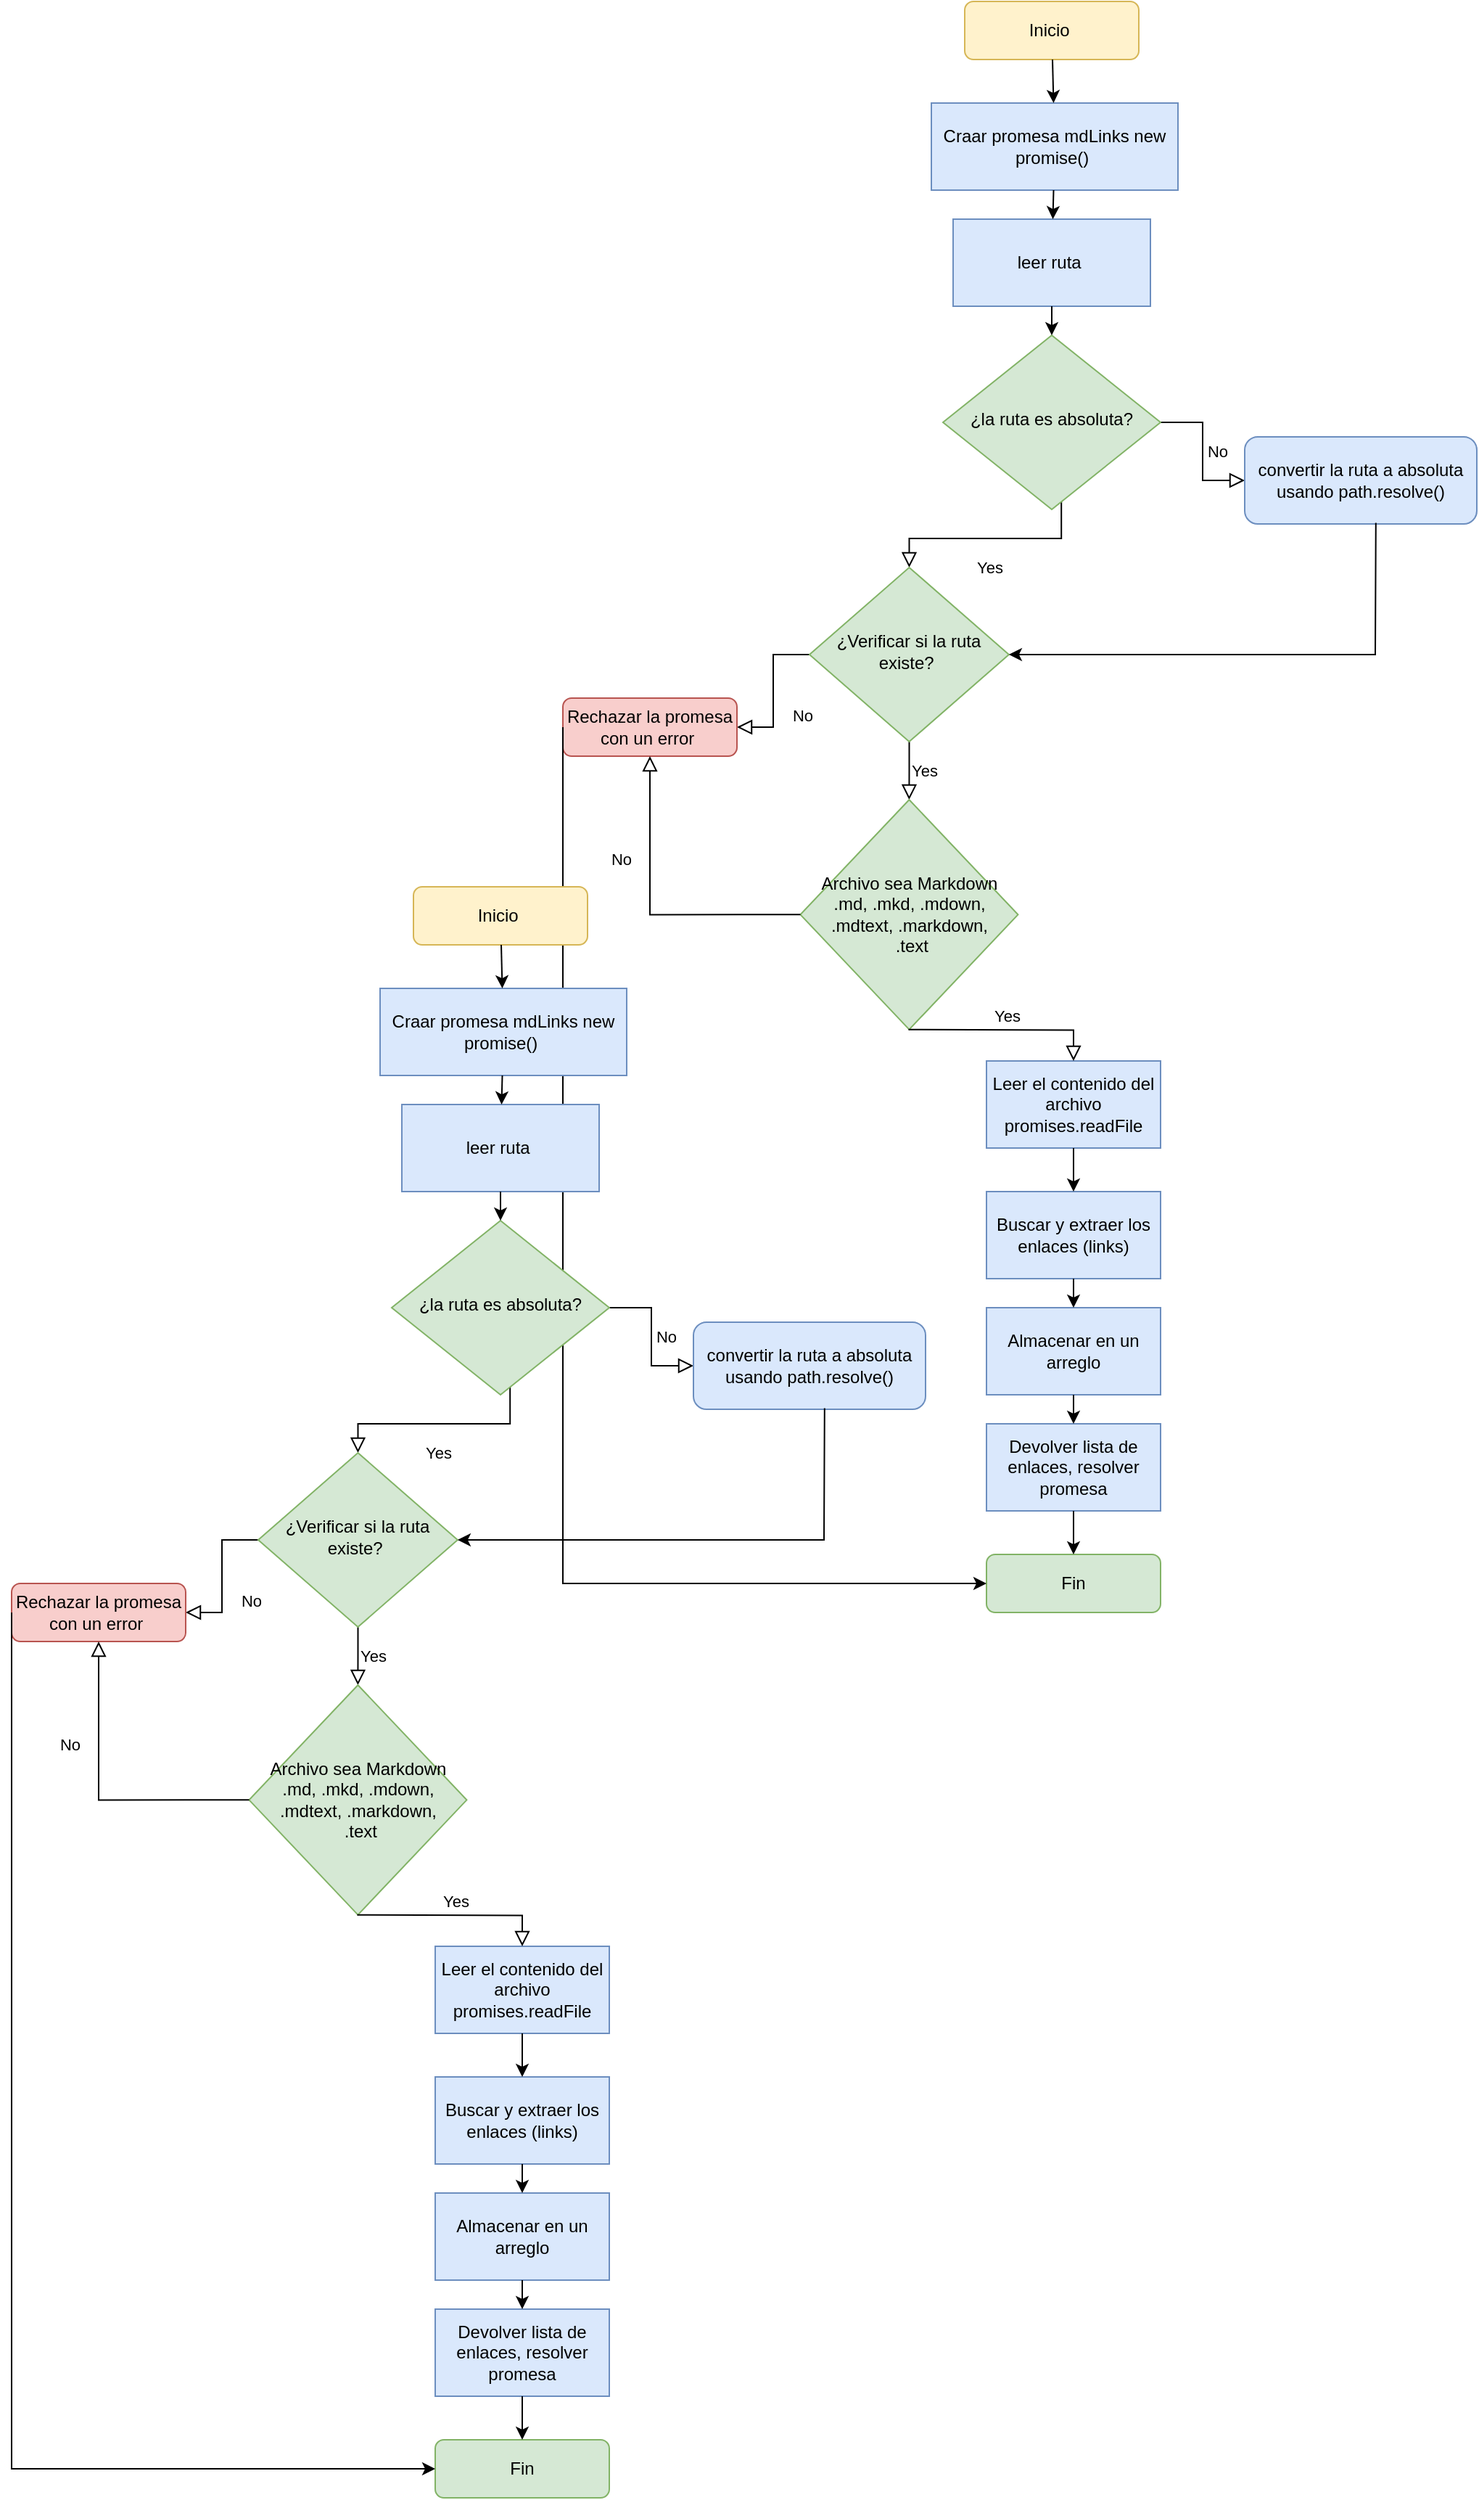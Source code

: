 <mxfile version="22.0.8" type="github" pages="2">
  <diagram id="C5RBs43oDa-KdzZeNtuy" name="Page-1">
    <mxGraphModel dx="1050" dy="522" grid="1" gridSize="10" guides="1" tooltips="1" connect="1" arrows="1" fold="1" page="1" pageScale="1" pageWidth="827" pageHeight="1169" math="0" shadow="0">
      <root>
        <mxCell id="WIyWlLk6GJQsqaUBKTNV-0" />
        <mxCell id="WIyWlLk6GJQsqaUBKTNV-1" parent="WIyWlLk6GJQsqaUBKTNV-0" />
        <mxCell id="fqkFeeitlllLQoId4A7O-0" value="Inicio&amp;nbsp;" style="rounded=1;whiteSpace=wrap;html=1;fontSize=12;glass=0;strokeWidth=1;shadow=0;fillColor=#fff2cc;strokeColor=#d6b656;" parent="WIyWlLk6GJQsqaUBKTNV-1" vertex="1">
          <mxGeometry x="697" y="100" width="120" height="40" as="geometry" />
        </mxCell>
        <mxCell id="fqkFeeitlllLQoId4A7O-1" value="Yes" style="rounded=0;html=1;jettySize=auto;orthogonalLoop=1;fontSize=11;endArrow=block;endFill=0;endSize=8;strokeWidth=1;shadow=0;labelBackgroundColor=none;edgeStyle=orthogonalEdgeStyle;exitX=0.544;exitY=0.943;exitDx=0;exitDy=0;exitPerimeter=0;" parent="WIyWlLk6GJQsqaUBKTNV-1" source="fqkFeeitlllLQoId4A7O-3" target="fqkFeeitlllLQoId4A7O-7" edge="1">
          <mxGeometry y="20" relative="1" as="geometry">
            <mxPoint as="offset" />
            <mxPoint x="772" y="490" as="sourcePoint" />
          </mxGeometry>
        </mxCell>
        <mxCell id="fqkFeeitlllLQoId4A7O-2" value="No" style="edgeStyle=orthogonalEdgeStyle;rounded=0;html=1;jettySize=auto;orthogonalLoop=1;fontSize=11;endArrow=block;endFill=0;endSize=8;strokeWidth=1;shadow=0;labelBackgroundColor=none;" parent="WIyWlLk6GJQsqaUBKTNV-1" source="fqkFeeitlllLQoId4A7O-3" target="fqkFeeitlllLQoId4A7O-4" edge="1">
          <mxGeometry y="10" relative="1" as="geometry">
            <mxPoint as="offset" />
          </mxGeometry>
        </mxCell>
        <mxCell id="fqkFeeitlllLQoId4A7O-3" value="¿la ruta es absoluta?" style="rhombus;whiteSpace=wrap;html=1;shadow=0;fontFamily=Helvetica;fontSize=12;align=center;strokeWidth=1;spacing=6;spacingTop=-4;fillColor=#d5e8d4;strokeColor=#82b366;" parent="WIyWlLk6GJQsqaUBKTNV-1" vertex="1">
          <mxGeometry x="682" y="330" width="150" height="120" as="geometry" />
        </mxCell>
        <mxCell id="fqkFeeitlllLQoId4A7O-4" value="convertir la ruta a absoluta usando path.resolve()" style="rounded=1;whiteSpace=wrap;html=1;fontSize=12;glass=0;strokeWidth=1;shadow=0;fillColor=#dae8fc;strokeColor=#6c8ebf;" parent="WIyWlLk6GJQsqaUBKTNV-1" vertex="1">
          <mxGeometry x="890" y="400" width="160" height="60" as="geometry" />
        </mxCell>
        <mxCell id="fqkFeeitlllLQoId4A7O-5" value="No" style="rounded=0;html=1;jettySize=auto;orthogonalLoop=1;fontSize=11;endArrow=block;endFill=0;endSize=8;strokeWidth=1;shadow=0;labelBackgroundColor=none;edgeStyle=orthogonalEdgeStyle;" parent="WIyWlLk6GJQsqaUBKTNV-1" source="fqkFeeitlllLQoId4A7O-7" target="fqkFeeitlllLQoId4A7O-8" edge="1">
          <mxGeometry x="0.333" y="20" relative="1" as="geometry">
            <mxPoint as="offset" />
          </mxGeometry>
        </mxCell>
        <mxCell id="fqkFeeitlllLQoId4A7O-6" value="Yes" style="edgeStyle=orthogonalEdgeStyle;rounded=0;html=1;jettySize=auto;orthogonalLoop=1;fontSize=11;endArrow=block;endFill=0;endSize=8;strokeWidth=1;shadow=0;labelBackgroundColor=none;" parent="WIyWlLk6GJQsqaUBKTNV-1" source="fqkFeeitlllLQoId4A7O-7" target="fqkFeeitlllLQoId4A7O-14" edge="1">
          <mxGeometry y="10" relative="1" as="geometry">
            <mxPoint as="offset" />
            <mxPoint x="658.72" y="655" as="targetPoint" />
          </mxGeometry>
        </mxCell>
        <mxCell id="fqkFeeitlllLQoId4A7O-7" value="¿Verificar si la ruta existe?&amp;nbsp;" style="rhombus;whiteSpace=wrap;html=1;shadow=0;fontFamily=Helvetica;fontSize=12;align=center;strokeWidth=1;spacing=6;spacingTop=-4;fillColor=#d5e8d4;strokeColor=#82b366;" parent="WIyWlLk6GJQsqaUBKTNV-1" vertex="1">
          <mxGeometry x="590" y="490" width="137.45" height="120" as="geometry" />
        </mxCell>
        <mxCell id="fqkFeeitlllLQoId4A7O-8" value="Rechazar la promesa con un error&amp;nbsp;" style="rounded=1;whiteSpace=wrap;html=1;fontSize=12;glass=0;strokeWidth=1;shadow=0;fillColor=#f8cecc;strokeColor=#b85450;" parent="WIyWlLk6GJQsqaUBKTNV-1" vertex="1">
          <mxGeometry x="420" y="580" width="120" height="40" as="geometry" />
        </mxCell>
        <mxCell id="fqkFeeitlllLQoId4A7O-9" value="leer ruta&amp;nbsp;" style="rounded=0;whiteSpace=wrap;html=1;fillColor=#dae8fc;strokeColor=#6c8ebf;" parent="WIyWlLk6GJQsqaUBKTNV-1" vertex="1">
          <mxGeometry x="689" y="250" width="136" height="60" as="geometry" />
        </mxCell>
        <mxCell id="fqkFeeitlllLQoId4A7O-10" value="Craar promesa mdLinks new promise()&amp;nbsp;" style="rounded=0;whiteSpace=wrap;html=1;fillColor=#dae8fc;strokeColor=#6c8ebf;" parent="WIyWlLk6GJQsqaUBKTNV-1" vertex="1">
          <mxGeometry x="674" y="170" width="170" height="60" as="geometry" />
        </mxCell>
        <mxCell id="fqkFeeitlllLQoId4A7O-11" value="" style="endArrow=classic;html=1;rounded=0;" parent="WIyWlLk6GJQsqaUBKTNV-1" source="fqkFeeitlllLQoId4A7O-0" target="fqkFeeitlllLQoId4A7O-10" edge="1">
          <mxGeometry width="50" height="50" relative="1" as="geometry">
            <mxPoint x="760" y="180" as="sourcePoint" />
            <mxPoint x="810" y="130" as="targetPoint" />
          </mxGeometry>
        </mxCell>
        <mxCell id="fqkFeeitlllLQoId4A7O-12" value="" style="endArrow=classic;html=1;rounded=0;" parent="WIyWlLk6GJQsqaUBKTNV-1" source="fqkFeeitlllLQoId4A7O-10" target="fqkFeeitlllLQoId4A7O-9" edge="1">
          <mxGeometry width="50" height="50" relative="1" as="geometry">
            <mxPoint x="770" y="270" as="sourcePoint" />
            <mxPoint x="820" y="220" as="targetPoint" />
          </mxGeometry>
        </mxCell>
        <mxCell id="fqkFeeitlllLQoId4A7O-13" value="" style="endArrow=classic;html=1;rounded=0;" parent="WIyWlLk6GJQsqaUBKTNV-1" source="fqkFeeitlllLQoId4A7O-9" target="fqkFeeitlllLQoId4A7O-3" edge="1">
          <mxGeometry width="50" height="50" relative="1" as="geometry">
            <mxPoint x="770" y="470" as="sourcePoint" />
            <mxPoint x="820" y="420" as="targetPoint" />
          </mxGeometry>
        </mxCell>
        <mxCell id="fqkFeeitlllLQoId4A7O-14" value="Archivo sea Markdown .md, .mkd, .mdown, .mdtext, .markdown,&lt;br&gt;&amp;nbsp;.text" style="rhombus;whiteSpace=wrap;html=1;fillColor=#d5e8d4;strokeColor=#82b366;" parent="WIyWlLk6GJQsqaUBKTNV-1" vertex="1">
          <mxGeometry x="583.72" y="650" width="150" height="158.33" as="geometry" />
        </mxCell>
        <mxCell id="fqkFeeitlllLQoId4A7O-15" value="No" style="rounded=0;html=1;jettySize=auto;orthogonalLoop=1;fontSize=11;endArrow=block;endFill=0;endSize=8;strokeWidth=1;shadow=0;labelBackgroundColor=none;edgeStyle=orthogonalEdgeStyle;exitX=0;exitY=0.5;exitDx=0;exitDy=0;entryX=0.5;entryY=1;entryDx=0;entryDy=0;" parent="WIyWlLk6GJQsqaUBKTNV-1" source="fqkFeeitlllLQoId4A7O-14" target="fqkFeeitlllLQoId4A7O-8" edge="1">
          <mxGeometry x="0.333" y="20" relative="1" as="geometry">
            <mxPoint as="offset" />
            <mxPoint x="580" y="730" as="sourcePoint" />
            <mxPoint x="550" y="800" as="targetPoint" />
          </mxGeometry>
        </mxCell>
        <mxCell id="fqkFeeitlllLQoId4A7O-16" value="Leer el contenido del archivo promises.readFile" style="rounded=0;whiteSpace=wrap;html=1;fillColor=#dae8fc;strokeColor=#6c8ebf;" parent="WIyWlLk6GJQsqaUBKTNV-1" vertex="1">
          <mxGeometry x="712" y="830" width="120" height="60" as="geometry" />
        </mxCell>
        <mxCell id="fqkFeeitlllLQoId4A7O-17" value="Yes" style="edgeStyle=orthogonalEdgeStyle;rounded=0;html=1;jettySize=auto;orthogonalLoop=1;fontSize=11;endArrow=block;endFill=0;endSize=8;strokeWidth=1;shadow=0;labelBackgroundColor=none;entryX=0.5;entryY=0;entryDx=0;entryDy=0;" parent="WIyWlLk6GJQsqaUBKTNV-1" target="fqkFeeitlllLQoId4A7O-16" edge="1">
          <mxGeometry y="10" relative="1" as="geometry">
            <mxPoint as="offset" />
            <mxPoint x="658.22" y="808.33" as="sourcePoint" />
            <mxPoint x="658.22" y="848.33" as="targetPoint" />
          </mxGeometry>
        </mxCell>
        <mxCell id="fqkFeeitlllLQoId4A7O-18" value="Buscar y extraer los enlaces (links)" style="rounded=0;whiteSpace=wrap;html=1;fillColor=#dae8fc;strokeColor=#6c8ebf;" parent="WIyWlLk6GJQsqaUBKTNV-1" vertex="1">
          <mxGeometry x="712" y="920" width="120" height="60" as="geometry" />
        </mxCell>
        <mxCell id="fqkFeeitlllLQoId4A7O-19" value="Almacenar en un arreglo" style="rounded=0;whiteSpace=wrap;html=1;fillColor=#dae8fc;strokeColor=#6c8ebf;" parent="WIyWlLk6GJQsqaUBKTNV-1" vertex="1">
          <mxGeometry x="712" y="1000" width="120" height="60" as="geometry" />
        </mxCell>
        <mxCell id="fqkFeeitlllLQoId4A7O-20" value="Devolver lista de enlaces, resolver promesa" style="rounded=0;whiteSpace=wrap;html=1;fillColor=#dae8fc;strokeColor=#6c8ebf;" parent="WIyWlLk6GJQsqaUBKTNV-1" vertex="1">
          <mxGeometry x="712" y="1080" width="120" height="60" as="geometry" />
        </mxCell>
        <mxCell id="fqkFeeitlllLQoId4A7O-21" value="Fin" style="rounded=1;whiteSpace=wrap;html=1;fontSize=12;glass=0;strokeWidth=1;shadow=0;fillColor=#d5e8d4;strokeColor=#82b366;" parent="WIyWlLk6GJQsqaUBKTNV-1" vertex="1">
          <mxGeometry x="712" y="1170" width="120" height="40" as="geometry" />
        </mxCell>
        <mxCell id="fqkFeeitlllLQoId4A7O-22" value="" style="endArrow=classic;html=1;rounded=0;" parent="WIyWlLk6GJQsqaUBKTNV-1" source="fqkFeeitlllLQoId4A7O-16" target="fqkFeeitlllLQoId4A7O-18" edge="1">
          <mxGeometry width="50" height="50" relative="1" as="geometry">
            <mxPoint x="620" y="870" as="sourcePoint" />
            <mxPoint x="670" y="820" as="targetPoint" />
          </mxGeometry>
        </mxCell>
        <mxCell id="fqkFeeitlllLQoId4A7O-23" value="" style="endArrow=classic;html=1;rounded=0;exitX=0.5;exitY=1;exitDx=0;exitDy=0;" parent="WIyWlLk6GJQsqaUBKTNV-1" source="fqkFeeitlllLQoId4A7O-18" target="fqkFeeitlllLQoId4A7O-19" edge="1">
          <mxGeometry width="50" height="50" relative="1" as="geometry">
            <mxPoint x="620" y="1070" as="sourcePoint" />
            <mxPoint x="670" y="1020" as="targetPoint" />
          </mxGeometry>
        </mxCell>
        <mxCell id="fqkFeeitlllLQoId4A7O-24" value="" style="endArrow=classic;html=1;rounded=0;" parent="WIyWlLk6GJQsqaUBKTNV-1" source="fqkFeeitlllLQoId4A7O-19" target="fqkFeeitlllLQoId4A7O-20" edge="1">
          <mxGeometry width="50" height="50" relative="1" as="geometry">
            <mxPoint x="620" y="1070" as="sourcePoint" />
            <mxPoint x="670" y="1020" as="targetPoint" />
          </mxGeometry>
        </mxCell>
        <mxCell id="fqkFeeitlllLQoId4A7O-25" value="" style="endArrow=classic;html=1;rounded=0;" parent="WIyWlLk6GJQsqaUBKTNV-1" source="fqkFeeitlllLQoId4A7O-20" target="fqkFeeitlllLQoId4A7O-21" edge="1">
          <mxGeometry width="50" height="50" relative="1" as="geometry">
            <mxPoint x="620" y="1270" as="sourcePoint" />
            <mxPoint x="670" y="1220" as="targetPoint" />
          </mxGeometry>
        </mxCell>
        <mxCell id="fqkFeeitlllLQoId4A7O-26" value="" style="endArrow=classic;html=1;rounded=0;exitX=0.565;exitY=0.987;exitDx=0;exitDy=0;exitPerimeter=0;" parent="WIyWlLk6GJQsqaUBKTNV-1" source="fqkFeeitlllLQoId4A7O-4" target="fqkFeeitlllLQoId4A7O-7" edge="1">
          <mxGeometry width="50" height="50" relative="1" as="geometry">
            <mxPoint x="970" y="490" as="sourcePoint" />
            <mxPoint x="670" y="520" as="targetPoint" />
            <Array as="points">
              <mxPoint x="980" y="550" />
            </Array>
          </mxGeometry>
        </mxCell>
        <mxCell id="fqkFeeitlllLQoId4A7O-27" value="" style="endArrow=classic;html=1;rounded=0;entryX=0;entryY=0.5;entryDx=0;entryDy=0;exitX=0;exitY=0.5;exitDx=0;exitDy=0;" parent="WIyWlLk6GJQsqaUBKTNV-1" source="fqkFeeitlllLQoId4A7O-8" target="fqkFeeitlllLQoId4A7O-21" edge="1">
          <mxGeometry width="50" height="50" relative="1" as="geometry">
            <mxPoint x="620" y="870" as="sourcePoint" />
            <mxPoint x="670" y="820" as="targetPoint" />
            <Array as="points">
              <mxPoint x="420" y="950" />
              <mxPoint x="420" y="1190" />
            </Array>
          </mxGeometry>
        </mxCell>
        <mxCell id="fqkFeeitlllLQoId4A7O-28" value="Inicio&amp;nbsp;" style="rounded=1;whiteSpace=wrap;html=1;fontSize=12;glass=0;strokeWidth=1;shadow=0;fillColor=#fff2cc;strokeColor=#d6b656;" parent="WIyWlLk6GJQsqaUBKTNV-1" vertex="1">
          <mxGeometry x="317" y="710" width="120" height="40" as="geometry" />
        </mxCell>
        <mxCell id="fqkFeeitlllLQoId4A7O-29" value="Yes" style="rounded=0;html=1;jettySize=auto;orthogonalLoop=1;fontSize=11;endArrow=block;endFill=0;endSize=8;strokeWidth=1;shadow=0;labelBackgroundColor=none;edgeStyle=orthogonalEdgeStyle;exitX=0.544;exitY=0.943;exitDx=0;exitDy=0;exitPerimeter=0;" parent="WIyWlLk6GJQsqaUBKTNV-1" source="fqkFeeitlllLQoId4A7O-31" target="fqkFeeitlllLQoId4A7O-35" edge="1">
          <mxGeometry y="20" relative="1" as="geometry">
            <mxPoint as="offset" />
            <mxPoint x="392" y="1100" as="sourcePoint" />
          </mxGeometry>
        </mxCell>
        <mxCell id="fqkFeeitlllLQoId4A7O-30" value="No" style="edgeStyle=orthogonalEdgeStyle;rounded=0;html=1;jettySize=auto;orthogonalLoop=1;fontSize=11;endArrow=block;endFill=0;endSize=8;strokeWidth=1;shadow=0;labelBackgroundColor=none;" parent="WIyWlLk6GJQsqaUBKTNV-1" source="fqkFeeitlllLQoId4A7O-31" target="fqkFeeitlllLQoId4A7O-32" edge="1">
          <mxGeometry y="10" relative="1" as="geometry">
            <mxPoint as="offset" />
          </mxGeometry>
        </mxCell>
        <mxCell id="fqkFeeitlllLQoId4A7O-31" value="¿la ruta es absoluta?" style="rhombus;whiteSpace=wrap;html=1;shadow=0;fontFamily=Helvetica;fontSize=12;align=center;strokeWidth=1;spacing=6;spacingTop=-4;fillColor=#d5e8d4;strokeColor=#82b366;" parent="WIyWlLk6GJQsqaUBKTNV-1" vertex="1">
          <mxGeometry x="302" y="940" width="150" height="120" as="geometry" />
        </mxCell>
        <mxCell id="fqkFeeitlllLQoId4A7O-32" value="convertir la ruta a absoluta usando path.resolve()" style="rounded=1;whiteSpace=wrap;html=1;fontSize=12;glass=0;strokeWidth=1;shadow=0;fillColor=#dae8fc;strokeColor=#6c8ebf;" parent="WIyWlLk6GJQsqaUBKTNV-1" vertex="1">
          <mxGeometry x="510" y="1010" width="160" height="60" as="geometry" />
        </mxCell>
        <mxCell id="fqkFeeitlllLQoId4A7O-33" value="No" style="rounded=0;html=1;jettySize=auto;orthogonalLoop=1;fontSize=11;endArrow=block;endFill=0;endSize=8;strokeWidth=1;shadow=0;labelBackgroundColor=none;edgeStyle=orthogonalEdgeStyle;" parent="WIyWlLk6GJQsqaUBKTNV-1" source="fqkFeeitlllLQoId4A7O-35" target="fqkFeeitlllLQoId4A7O-36" edge="1">
          <mxGeometry x="0.333" y="20" relative="1" as="geometry">
            <mxPoint as="offset" />
          </mxGeometry>
        </mxCell>
        <mxCell id="fqkFeeitlllLQoId4A7O-34" value="Yes" style="edgeStyle=orthogonalEdgeStyle;rounded=0;html=1;jettySize=auto;orthogonalLoop=1;fontSize=11;endArrow=block;endFill=0;endSize=8;strokeWidth=1;shadow=0;labelBackgroundColor=none;" parent="WIyWlLk6GJQsqaUBKTNV-1" source="fqkFeeitlllLQoId4A7O-35" target="fqkFeeitlllLQoId4A7O-42" edge="1">
          <mxGeometry y="10" relative="1" as="geometry">
            <mxPoint as="offset" />
            <mxPoint x="278.72" y="1265" as="targetPoint" />
          </mxGeometry>
        </mxCell>
        <mxCell id="fqkFeeitlllLQoId4A7O-35" value="¿Verificar si la ruta existe?&amp;nbsp;" style="rhombus;whiteSpace=wrap;html=1;shadow=0;fontFamily=Helvetica;fontSize=12;align=center;strokeWidth=1;spacing=6;spacingTop=-4;fillColor=#d5e8d4;strokeColor=#82b366;" parent="WIyWlLk6GJQsqaUBKTNV-1" vertex="1">
          <mxGeometry x="210" y="1100" width="137.45" height="120" as="geometry" />
        </mxCell>
        <mxCell id="fqkFeeitlllLQoId4A7O-36" value="Rechazar la promesa con un error&amp;nbsp;" style="rounded=1;whiteSpace=wrap;html=1;fontSize=12;glass=0;strokeWidth=1;shadow=0;fillColor=#f8cecc;strokeColor=#b85450;" parent="WIyWlLk6GJQsqaUBKTNV-1" vertex="1">
          <mxGeometry x="40" y="1190" width="120" height="40" as="geometry" />
        </mxCell>
        <mxCell id="fqkFeeitlllLQoId4A7O-37" value="leer ruta&amp;nbsp;" style="rounded=0;whiteSpace=wrap;html=1;fillColor=#dae8fc;strokeColor=#6c8ebf;" parent="WIyWlLk6GJQsqaUBKTNV-1" vertex="1">
          <mxGeometry x="309" y="860" width="136" height="60" as="geometry" />
        </mxCell>
        <mxCell id="fqkFeeitlllLQoId4A7O-38" value="Craar promesa mdLinks new promise()&amp;nbsp;" style="rounded=0;whiteSpace=wrap;html=1;fillColor=#dae8fc;strokeColor=#6c8ebf;" parent="WIyWlLk6GJQsqaUBKTNV-1" vertex="1">
          <mxGeometry x="294" y="780" width="170" height="60" as="geometry" />
        </mxCell>
        <mxCell id="fqkFeeitlllLQoId4A7O-39" value="" style="endArrow=classic;html=1;rounded=0;" parent="WIyWlLk6GJQsqaUBKTNV-1" source="fqkFeeitlllLQoId4A7O-28" target="fqkFeeitlllLQoId4A7O-38" edge="1">
          <mxGeometry width="50" height="50" relative="1" as="geometry">
            <mxPoint x="380" y="790" as="sourcePoint" />
            <mxPoint x="430" y="740" as="targetPoint" />
          </mxGeometry>
        </mxCell>
        <mxCell id="fqkFeeitlllLQoId4A7O-40" value="" style="endArrow=classic;html=1;rounded=0;" parent="WIyWlLk6GJQsqaUBKTNV-1" source="fqkFeeitlllLQoId4A7O-38" target="fqkFeeitlllLQoId4A7O-37" edge="1">
          <mxGeometry width="50" height="50" relative="1" as="geometry">
            <mxPoint x="390" y="880" as="sourcePoint" />
            <mxPoint x="440" y="830" as="targetPoint" />
          </mxGeometry>
        </mxCell>
        <mxCell id="fqkFeeitlllLQoId4A7O-41" value="" style="endArrow=classic;html=1;rounded=0;" parent="WIyWlLk6GJQsqaUBKTNV-1" source="fqkFeeitlllLQoId4A7O-37" target="fqkFeeitlllLQoId4A7O-31" edge="1">
          <mxGeometry width="50" height="50" relative="1" as="geometry">
            <mxPoint x="390" y="1080" as="sourcePoint" />
            <mxPoint x="440" y="1030" as="targetPoint" />
          </mxGeometry>
        </mxCell>
        <mxCell id="fqkFeeitlllLQoId4A7O-42" value="Archivo sea Markdown .md, .mkd, .mdown, .mdtext, .markdown,&lt;br&gt;&amp;nbsp;.text" style="rhombus;whiteSpace=wrap;html=1;fillColor=#d5e8d4;strokeColor=#82b366;" parent="WIyWlLk6GJQsqaUBKTNV-1" vertex="1">
          <mxGeometry x="203.72" y="1260" width="150" height="158.33" as="geometry" />
        </mxCell>
        <mxCell id="fqkFeeitlllLQoId4A7O-43" value="No" style="rounded=0;html=1;jettySize=auto;orthogonalLoop=1;fontSize=11;endArrow=block;endFill=0;endSize=8;strokeWidth=1;shadow=0;labelBackgroundColor=none;edgeStyle=orthogonalEdgeStyle;exitX=0;exitY=0.5;exitDx=0;exitDy=0;entryX=0.5;entryY=1;entryDx=0;entryDy=0;" parent="WIyWlLk6GJQsqaUBKTNV-1" source="fqkFeeitlllLQoId4A7O-42" target="fqkFeeitlllLQoId4A7O-36" edge="1">
          <mxGeometry x="0.333" y="20" relative="1" as="geometry">
            <mxPoint as="offset" />
            <mxPoint x="200" y="1340" as="sourcePoint" />
            <mxPoint x="170" y="1410" as="targetPoint" />
          </mxGeometry>
        </mxCell>
        <mxCell id="fqkFeeitlllLQoId4A7O-44" value="Leer el contenido del archivo promises.readFile" style="rounded=0;whiteSpace=wrap;html=1;fillColor=#dae8fc;strokeColor=#6c8ebf;" parent="WIyWlLk6GJQsqaUBKTNV-1" vertex="1">
          <mxGeometry x="332" y="1440" width="120" height="60" as="geometry" />
        </mxCell>
        <mxCell id="fqkFeeitlllLQoId4A7O-45" value="Yes" style="edgeStyle=orthogonalEdgeStyle;rounded=0;html=1;jettySize=auto;orthogonalLoop=1;fontSize=11;endArrow=block;endFill=0;endSize=8;strokeWidth=1;shadow=0;labelBackgroundColor=none;entryX=0.5;entryY=0;entryDx=0;entryDy=0;" parent="WIyWlLk6GJQsqaUBKTNV-1" target="fqkFeeitlllLQoId4A7O-44" edge="1">
          <mxGeometry y="10" relative="1" as="geometry">
            <mxPoint as="offset" />
            <mxPoint x="278.22" y="1418.33" as="sourcePoint" />
            <mxPoint x="278.22" y="1458.33" as="targetPoint" />
          </mxGeometry>
        </mxCell>
        <mxCell id="fqkFeeitlllLQoId4A7O-46" value="Buscar y extraer los enlaces (links)" style="rounded=0;whiteSpace=wrap;html=1;fillColor=#dae8fc;strokeColor=#6c8ebf;" parent="WIyWlLk6GJQsqaUBKTNV-1" vertex="1">
          <mxGeometry x="332" y="1530" width="120" height="60" as="geometry" />
        </mxCell>
        <mxCell id="fqkFeeitlllLQoId4A7O-47" value="Almacenar en un arreglo" style="rounded=0;whiteSpace=wrap;html=1;fillColor=#dae8fc;strokeColor=#6c8ebf;" parent="WIyWlLk6GJQsqaUBKTNV-1" vertex="1">
          <mxGeometry x="332" y="1610" width="120" height="60" as="geometry" />
        </mxCell>
        <mxCell id="fqkFeeitlllLQoId4A7O-48" value="Devolver lista de enlaces, resolver promesa" style="rounded=0;whiteSpace=wrap;html=1;fillColor=#dae8fc;strokeColor=#6c8ebf;" parent="WIyWlLk6GJQsqaUBKTNV-1" vertex="1">
          <mxGeometry x="332" y="1690" width="120" height="60" as="geometry" />
        </mxCell>
        <mxCell id="fqkFeeitlllLQoId4A7O-49" value="Fin" style="rounded=1;whiteSpace=wrap;html=1;fontSize=12;glass=0;strokeWidth=1;shadow=0;fillColor=#d5e8d4;strokeColor=#82b366;" parent="WIyWlLk6GJQsqaUBKTNV-1" vertex="1">
          <mxGeometry x="332" y="1780" width="120" height="40" as="geometry" />
        </mxCell>
        <mxCell id="fqkFeeitlllLQoId4A7O-50" value="" style="endArrow=classic;html=1;rounded=0;" parent="WIyWlLk6GJQsqaUBKTNV-1" source="fqkFeeitlllLQoId4A7O-44" target="fqkFeeitlllLQoId4A7O-46" edge="1">
          <mxGeometry width="50" height="50" relative="1" as="geometry">
            <mxPoint x="240" y="1480" as="sourcePoint" />
            <mxPoint x="290" y="1430" as="targetPoint" />
          </mxGeometry>
        </mxCell>
        <mxCell id="fqkFeeitlllLQoId4A7O-51" value="" style="endArrow=classic;html=1;rounded=0;exitX=0.5;exitY=1;exitDx=0;exitDy=0;" parent="WIyWlLk6GJQsqaUBKTNV-1" source="fqkFeeitlllLQoId4A7O-46" target="fqkFeeitlllLQoId4A7O-47" edge="1">
          <mxGeometry width="50" height="50" relative="1" as="geometry">
            <mxPoint x="240" y="1680" as="sourcePoint" />
            <mxPoint x="290" y="1630" as="targetPoint" />
          </mxGeometry>
        </mxCell>
        <mxCell id="fqkFeeitlllLQoId4A7O-52" value="" style="endArrow=classic;html=1;rounded=0;" parent="WIyWlLk6GJQsqaUBKTNV-1" source="fqkFeeitlllLQoId4A7O-47" target="fqkFeeitlllLQoId4A7O-48" edge="1">
          <mxGeometry width="50" height="50" relative="1" as="geometry">
            <mxPoint x="240" y="1680" as="sourcePoint" />
            <mxPoint x="290" y="1630" as="targetPoint" />
          </mxGeometry>
        </mxCell>
        <mxCell id="fqkFeeitlllLQoId4A7O-53" value="" style="endArrow=classic;html=1;rounded=0;" parent="WIyWlLk6GJQsqaUBKTNV-1" source="fqkFeeitlllLQoId4A7O-48" target="fqkFeeitlllLQoId4A7O-49" edge="1">
          <mxGeometry width="50" height="50" relative="1" as="geometry">
            <mxPoint x="240" y="1880" as="sourcePoint" />
            <mxPoint x="290" y="1830" as="targetPoint" />
          </mxGeometry>
        </mxCell>
        <mxCell id="fqkFeeitlllLQoId4A7O-54" value="" style="endArrow=classic;html=1;rounded=0;exitX=0.565;exitY=0.987;exitDx=0;exitDy=0;exitPerimeter=0;" parent="WIyWlLk6GJQsqaUBKTNV-1" source="fqkFeeitlllLQoId4A7O-32" target="fqkFeeitlllLQoId4A7O-35" edge="1">
          <mxGeometry width="50" height="50" relative="1" as="geometry">
            <mxPoint x="590" y="1100" as="sourcePoint" />
            <mxPoint x="290" y="1130" as="targetPoint" />
            <Array as="points">
              <mxPoint x="600" y="1160" />
            </Array>
          </mxGeometry>
        </mxCell>
        <mxCell id="fqkFeeitlllLQoId4A7O-55" value="" style="endArrow=classic;html=1;rounded=0;entryX=0;entryY=0.5;entryDx=0;entryDy=0;exitX=0;exitY=0.5;exitDx=0;exitDy=0;" parent="WIyWlLk6GJQsqaUBKTNV-1" source="fqkFeeitlllLQoId4A7O-36" target="fqkFeeitlllLQoId4A7O-49" edge="1">
          <mxGeometry width="50" height="50" relative="1" as="geometry">
            <mxPoint x="240" y="1480" as="sourcePoint" />
            <mxPoint x="290" y="1430" as="targetPoint" />
            <Array as="points">
              <mxPoint x="40" y="1560" />
              <mxPoint x="40" y="1800" />
            </Array>
          </mxGeometry>
        </mxCell>
      </root>
    </mxGraphModel>
  </diagram>
  <diagram id="U_4u7HvXvcY7_CRUfgUI" name="Página-2">
    <mxGraphModel dx="1050" dy="522" grid="1" gridSize="10" guides="1" tooltips="1" connect="1" arrows="1" fold="1" page="1" pageScale="1" pageWidth="827" pageHeight="1169" math="0" shadow="0">
      <root>
        <mxCell id="0" />
        <mxCell id="1" parent="0" />
        <mxCell id="z3mKHy5Rq4f2AS9i7gyL-1" value="&lt;font style=&quot;font-size: 14px;&quot; face=&quot;Comic Sans MS&quot;&gt;Inicio&amp;nbsp;&lt;/font&gt;" style="rounded=1;whiteSpace=wrap;html=1;fontSize=12;glass=0;strokeWidth=1;shadow=0;fillColor=#fff2cc;strokeColor=#d6b656;" parent="1" vertex="1">
          <mxGeometry x="427" y="250" width="120" height="40" as="geometry" />
        </mxCell>
        <mxCell id="z3mKHy5Rq4f2AS9i7gyL-2" value="Yes" style="rounded=0;html=1;jettySize=auto;orthogonalLoop=1;fontSize=11;endArrow=block;endFill=0;endSize=8;strokeWidth=1;shadow=0;labelBackgroundColor=none;edgeStyle=orthogonalEdgeStyle;" parent="1" source="z3mKHy5Rq4f2AS9i7gyL-4" target="z3mKHy5Rq4f2AS9i7gyL-8" edge="1">
          <mxGeometry y="20" relative="1" as="geometry">
            <mxPoint as="offset" />
            <mxPoint x="653.6" y="585.0" as="sourcePoint" />
          </mxGeometry>
        </mxCell>
        <mxCell id="z3mKHy5Rq4f2AS9i7gyL-3" value="No" style="edgeStyle=orthogonalEdgeStyle;rounded=0;html=1;jettySize=auto;orthogonalLoop=1;fontSize=11;endArrow=block;endFill=0;endSize=8;strokeWidth=1;shadow=0;labelBackgroundColor=none;" parent="1" source="z3mKHy5Rq4f2AS9i7gyL-4" target="z3mKHy5Rq4f2AS9i7gyL-5" edge="1">
          <mxGeometry y="10" relative="1" as="geometry">
            <mxPoint as="offset" />
          </mxGeometry>
        </mxCell>
        <mxCell id="z3mKHy5Rq4f2AS9i7gyL-4" value="&lt;font face=&quot;Comic Sans MS&quot;&gt;¿la ruta es absoluta?&lt;/font&gt;" style="rhombus;whiteSpace=wrap;html=1;shadow=0;fontFamily=Helvetica;fontSize=12;align=center;strokeWidth=1;spacing=6;spacingTop=-4;fillColor=#d5e8d4;strokeColor=#82b366;" parent="1" vertex="1">
          <mxGeometry x="412" y="480" width="150" height="120" as="geometry" />
        </mxCell>
        <mxCell id="z3mKHy5Rq4f2AS9i7gyL-5" value="&lt;font face=&quot;Comic Sans MS&quot;&gt;convertir la ruta a absoluta usando path.resolve()&lt;/font&gt;" style="rounded=1;whiteSpace=wrap;html=1;fontSize=12;glass=0;strokeWidth=1;shadow=0;fillColor=#dae8fc;strokeColor=#6c8ebf;" parent="1" vertex="1">
          <mxGeometry x="130" y="525" width="160" height="60" as="geometry" />
        </mxCell>
        <mxCell id="z3mKHy5Rq4f2AS9i7gyL-6" value="No" style="rounded=0;html=1;jettySize=auto;orthogonalLoop=1;fontSize=11;endArrow=block;endFill=0;endSize=8;strokeWidth=1;shadow=0;labelBackgroundColor=none;edgeStyle=orthogonalEdgeStyle;" parent="1" source="z3mKHy5Rq4f2AS9i7gyL-8" target="z3mKHy5Rq4f2AS9i7gyL-9" edge="1">
          <mxGeometry x="0.333" y="20" relative="1" as="geometry">
            <mxPoint as="offset" />
          </mxGeometry>
        </mxCell>
        <mxCell id="z3mKHy5Rq4f2AS9i7gyL-7" value="Yes" style="edgeStyle=orthogonalEdgeStyle;rounded=0;html=1;jettySize=auto;orthogonalLoop=1;fontSize=11;endArrow=block;endFill=0;endSize=8;strokeWidth=1;shadow=0;labelBackgroundColor=none;" parent="1" source="z3mKHy5Rq4f2AS9i7gyL-8" target="z3mKHy5Rq4f2AS9i7gyL-15" edge="1">
          <mxGeometry x="-0.001" y="11" relative="1" as="geometry">
            <mxPoint as="offset" />
            <mxPoint x="548.72" y="796.84" as="targetPoint" />
          </mxGeometry>
        </mxCell>
        <mxCell id="z3mKHy5Rq4f2AS9i7gyL-8" value="&lt;font face=&quot;Comic Sans MS&quot;&gt;¿Verificar si la ruta existe?&amp;nbsp;&lt;/font&gt;" style="rhombus;whiteSpace=wrap;html=1;shadow=0;fontFamily=Helvetica;fontSize=12;align=center;strokeWidth=1;spacing=6;spacingTop=-4;fillColor=#d5e8d4;strokeColor=#82b366;" parent="1" vertex="1">
          <mxGeometry x="427" y="680" width="137.45" height="120" as="geometry" />
        </mxCell>
        <mxCell id="z3mKHy5Rq4f2AS9i7gyL-9" value="&lt;font face=&quot;Comic Sans MS&quot;&gt;Rechazar la promesa con un error&amp;nbsp;&lt;/font&gt;" style="rounded=1;whiteSpace=wrap;html=1;fontSize=12;glass=0;strokeWidth=1;shadow=0;fillColor=#f8cecc;strokeColor=#b85450;" parent="1" vertex="1">
          <mxGeometry x="150" y="890" width="120" height="40" as="geometry" />
        </mxCell>
        <mxCell id="z3mKHy5Rq4f2AS9i7gyL-10" value="&lt;font face=&quot;Comic Sans MS&quot;&gt;leer ruta&amp;nbsp;&lt;/font&gt;" style="rounded=0;whiteSpace=wrap;html=1;fillColor=#dae8fc;strokeColor=#6c8ebf;" parent="1" vertex="1">
          <mxGeometry x="419" y="400" width="136" height="60" as="geometry" />
        </mxCell>
        <mxCell id="z3mKHy5Rq4f2AS9i7gyL-11" value="&lt;font face=&quot;Comic Sans MS&quot;&gt;Craar promesa mdLinks(path, Validate)&amp;nbsp;&lt;/font&gt;" style="rounded=0;whiteSpace=wrap;html=1;fillColor=#dae8fc;strokeColor=#6c8ebf;" parent="1" vertex="1">
          <mxGeometry x="404" y="320" width="170" height="60" as="geometry" />
        </mxCell>
        <mxCell id="z3mKHy5Rq4f2AS9i7gyL-12" value="" style="endArrow=classic;html=1;rounded=0;" parent="1" source="z3mKHy5Rq4f2AS9i7gyL-1" target="z3mKHy5Rq4f2AS9i7gyL-11" edge="1">
          <mxGeometry width="50" height="50" relative="1" as="geometry">
            <mxPoint x="490" y="330" as="sourcePoint" />
            <mxPoint x="540" y="280" as="targetPoint" />
          </mxGeometry>
        </mxCell>
        <mxCell id="z3mKHy5Rq4f2AS9i7gyL-13" value="" style="endArrow=classic;html=1;rounded=0;" parent="1" source="z3mKHy5Rq4f2AS9i7gyL-11" target="z3mKHy5Rq4f2AS9i7gyL-10" edge="1">
          <mxGeometry width="50" height="50" relative="1" as="geometry">
            <mxPoint x="500" y="420" as="sourcePoint" />
            <mxPoint x="550" y="370" as="targetPoint" />
          </mxGeometry>
        </mxCell>
        <mxCell id="z3mKHy5Rq4f2AS9i7gyL-14" value="" style="endArrow=classic;html=1;rounded=0;" parent="1" source="z3mKHy5Rq4f2AS9i7gyL-10" target="z3mKHy5Rq4f2AS9i7gyL-4" edge="1">
          <mxGeometry width="50" height="50" relative="1" as="geometry">
            <mxPoint x="500" y="620" as="sourcePoint" />
            <mxPoint x="550" y="570" as="targetPoint" />
          </mxGeometry>
        </mxCell>
        <mxCell id="z3mKHy5Rq4f2AS9i7gyL-15" value="&lt;font face=&quot;Comic Sans MS&quot;&gt;Archivo sea Markdown .md, .mkd, .mdown, .mdtext, .markdown,&lt;br&gt;&amp;nbsp;.text&lt;/font&gt;" style="rhombus;whiteSpace=wrap;html=1;fillColor=#d5e8d4;strokeColor=#82b366;" parent="1" vertex="1">
          <mxGeometry x="640" y="813.51" width="150" height="158.33" as="geometry" />
        </mxCell>
        <mxCell id="z3mKHy5Rq4f2AS9i7gyL-16" value="No" style="rounded=0;html=1;jettySize=auto;orthogonalLoop=1;fontSize=11;endArrow=block;endFill=0;endSize=8;strokeWidth=1;shadow=0;labelBackgroundColor=none;edgeStyle=orthogonalEdgeStyle;exitX=0;exitY=0.5;exitDx=0;exitDy=0;entryX=0.5;entryY=1;entryDx=0;entryDy=0;" parent="1" source="z3mKHy5Rq4f2AS9i7gyL-15" target="z3mKHy5Rq4f2AS9i7gyL-9" edge="1">
          <mxGeometry x="0.333" y="20" relative="1" as="geometry">
            <mxPoint as="offset" />
            <mxPoint x="310" y="880" as="sourcePoint" />
            <mxPoint x="280" y="950" as="targetPoint" />
          </mxGeometry>
        </mxCell>
        <mxCell id="z3mKHy5Rq4f2AS9i7gyL-17" value="&lt;font face=&quot;Comic Sans MS&quot;&gt;Leer el contenido del archivo promises.readFile&lt;/font&gt;" style="rounded=0;whiteSpace=wrap;html=1;fillColor=#dae8fc;strokeColor=#6c8ebf;" parent="1" vertex="1">
          <mxGeometry x="562" y="1120" width="120" height="60" as="geometry" />
        </mxCell>
        <mxCell id="z3mKHy5Rq4f2AS9i7gyL-20" value="&lt;font face=&quot;Comic Sans MS&quot;&gt;Almacenar en un arreglo:&lt;br&gt;href: URL encontrada&lt;br&gt;text: texto dentro link&lt;br&gt;file: Ruta de archivo&lt;/font&gt;" style="rounded=0;whiteSpace=wrap;html=1;fillColor=#dae8fc;strokeColor=#6c8ebf;" parent="1" vertex="1">
          <mxGeometry x="542" y="1330" width="160" height="110" as="geometry" />
        </mxCell>
        <mxCell id="z3mKHy5Rq4f2AS9i7gyL-23" value="" style="endArrow=classic;html=1;rounded=0;" parent="1" source="z3mKHy5Rq4f2AS9i7gyL-17" target="z3mKHy5Rq4f2AS9i7gyL-19" edge="1">
          <mxGeometry width="50" height="50" relative="1" as="geometry">
            <mxPoint x="631.5" y="1171.84" as="sourcePoint" />
            <mxPoint x="631.5" y="1191.84" as="targetPoint" />
          </mxGeometry>
        </mxCell>
        <mxCell id="z3mKHy5Rq4f2AS9i7gyL-24" value="" style="endArrow=classic;html=1;rounded=0;exitX=0.5;exitY=1;exitDx=0;exitDy=0;" parent="1" source="z3mKHy5Rq4f2AS9i7gyL-19" target="z3mKHy5Rq4f2AS9i7gyL-20" edge="1">
          <mxGeometry width="50" height="50" relative="1" as="geometry">
            <mxPoint x="646" y="1211.84" as="sourcePoint" />
            <mxPoint x="646" y="1261.84" as="targetPoint" />
          </mxGeometry>
        </mxCell>
        <mxCell id="z3mKHy5Rq4f2AS9i7gyL-25" value="" style="endArrow=classic;html=1;rounded=0;exitX=0.563;exitY=1.025;exitDx=0;exitDy=0;exitPerimeter=0;" parent="1" source="z3mKHy5Rq4f2AS9i7gyL-20" target="z3mKHy5Rq4f2AS9i7gyL-39" edge="1">
          <mxGeometry width="50" height="50" relative="1" as="geometry">
            <mxPoint x="677.962" y="1371.84" as="sourcePoint" />
            <mxPoint x="483.92" y="1331.84" as="targetPoint" />
            <Array as="points" />
          </mxGeometry>
        </mxCell>
        <mxCell id="z3mKHy5Rq4f2AS9i7gyL-27" value="" style="endArrow=classic;html=1;rounded=0;exitX=0.565;exitY=0.987;exitDx=0;exitDy=0;exitPerimeter=0;" parent="1" source="z3mKHy5Rq4f2AS9i7gyL-5" target="z3mKHy5Rq4f2AS9i7gyL-8" edge="1">
          <mxGeometry width="50" height="50" relative="1" as="geometry">
            <mxPoint x="700" y="640" as="sourcePoint" />
            <mxPoint x="400" y="670" as="targetPoint" />
            <Array as="points" />
          </mxGeometry>
        </mxCell>
        <mxCell id="z3mKHy5Rq4f2AS9i7gyL-28" value="" style="endArrow=classic;html=1;rounded=0;entryX=0;entryY=0.25;entryDx=0;entryDy=0;exitX=0;exitY=0.5;exitDx=0;exitDy=0;" parent="1" source="z3mKHy5Rq4f2AS9i7gyL-9" target="z3mKHy5Rq4f2AS9i7gyL-40" edge="1">
          <mxGeometry width="50" height="50" relative="1" as="geometry">
            <mxPoint x="350" y="1020" as="sourcePoint" />
            <mxPoint x="182" y="1470" as="targetPoint" />
            <Array as="points">
              <mxPoint x="150" y="1652" />
            </Array>
          </mxGeometry>
        </mxCell>
        <mxCell id="z3mKHy5Rq4f2AS9i7gyL-29" value="&lt;font face=&quot;Comic Sans MS&quot;&gt;Validate= true&amp;nbsp;&lt;/font&gt;" style="rhombus;whiteSpace=wrap;html=1;fillColor=#e1d5e7;strokeColor=#9673a6;" parent="1" vertex="1">
          <mxGeometry x="707" y="1021.84" width="130" height="130" as="geometry" />
        </mxCell>
        <mxCell id="z3mKHy5Rq4f2AS9i7gyL-31" value="Yes" style="edgeStyle=orthogonalEdgeStyle;rounded=0;html=1;jettySize=auto;orthogonalLoop=1;fontSize=11;endArrow=block;endFill=0;endSize=8;strokeWidth=1;shadow=0;labelBackgroundColor=none;exitX=0.541;exitY=0.957;exitDx=0;exitDy=0;exitPerimeter=0;" parent="1" source="z3mKHy5Rq4f2AS9i7gyL-15" target="z3mKHy5Rq4f2AS9i7gyL-29" edge="1">
          <mxGeometry x="0.046" y="11" relative="1" as="geometry">
            <mxPoint as="offset" />
            <mxPoint x="548.22" y="990.17" as="targetPoint" />
            <mxPoint x="548.22" y="950.17" as="sourcePoint" />
          </mxGeometry>
        </mxCell>
        <mxCell id="z3mKHy5Rq4f2AS9i7gyL-33" value="Yes" style="edgeStyle=orthogonalEdgeStyle;rounded=0;html=1;jettySize=auto;orthogonalLoop=1;fontSize=11;endArrow=block;endFill=0;endSize=8;strokeWidth=1;shadow=0;labelBackgroundColor=none;exitX=1;exitY=0.5;exitDx=0;exitDy=0;entryX=0.437;entryY=0.007;entryDx=0;entryDy=0;entryPerimeter=0;" parent="1" source="z3mKHy5Rq4f2AS9i7gyL-29" target="z3mKHy5Rq4f2AS9i7gyL-34" edge="1">
          <mxGeometry x="-0.001" y="11" relative="1" as="geometry">
            <mxPoint as="offset" />
            <mxPoint x="960" y="1051.84" as="targetPoint" />
            <mxPoint x="879" y="1001.84" as="sourcePoint" />
          </mxGeometry>
        </mxCell>
        <mxCell id="z3mKHy5Rq4f2AS9i7gyL-34" value="&lt;font face=&quot;Comic Sans MS&quot;&gt;Leer el contenido del archivo promises.readFile&lt;/font&gt;" style="rounded=0;whiteSpace=wrap;html=1;fillColor=#dae8fc;strokeColor=#6c8ebf;" parent="1" vertex="1">
          <mxGeometry x="892" y="1091.84" width="120" height="60" as="geometry" />
        </mxCell>
        <mxCell id="z3mKHy5Rq4f2AS9i7gyL-35" value="&lt;font face=&quot;Comic Sans MS&quot;&gt;Buscar y extraer los enlaces (links)&lt;/font&gt;" style="rounded=0;whiteSpace=wrap;html=1;fillColor=#dae8fc;strokeColor=#6c8ebf;" parent="1" vertex="1">
          <mxGeometry x="892" y="1171.84" width="120" height="60" as="geometry" />
        </mxCell>
        <mxCell id="z3mKHy5Rq4f2AS9i7gyL-36" value="&lt;font face=&quot;Comic Sans MS&quot;&gt;Almacenar en un arreglo:&lt;br&gt;href: URL encontrada&lt;br&gt;text: texto dentro link&lt;br&gt;file: Ruta de archivo&lt;br&gt;status:codigo Respuesta&lt;br&gt;ok: fail fallo ok&lt;/font&gt;" style="rounded=0;whiteSpace=wrap;html=1;fillColor=#dae8fc;strokeColor=#6c8ebf;" parent="1" vertex="1">
          <mxGeometry x="872" y="1351.84" width="160" height="110" as="geometry" />
        </mxCell>
        <mxCell id="z3mKHy5Rq4f2AS9i7gyL-37" value="" style="endArrow=classic;html=1;rounded=0;" parent="1" source="z3mKHy5Rq4f2AS9i7gyL-34" target="z3mKHy5Rq4f2AS9i7gyL-35" edge="1">
          <mxGeometry width="50" height="50" relative="1" as="geometry">
            <mxPoint x="800" y="1121.84" as="sourcePoint" />
            <mxPoint x="850" y="1071.84" as="targetPoint" />
          </mxGeometry>
        </mxCell>
        <mxCell id="z3mKHy5Rq4f2AS9i7gyL-38" value="" style="endArrow=classic;html=1;rounded=0;exitX=0.5;exitY=1;exitDx=0;exitDy=0;" parent="1" source="z3mKHy5Rq4f2AS9i7gyL-44" target="z3mKHy5Rq4f2AS9i7gyL-36" edge="1">
          <mxGeometry width="50" height="50" relative="1" as="geometry">
            <mxPoint x="800" y="1321.84" as="sourcePoint" />
            <mxPoint x="850" y="1271.84" as="targetPoint" />
          </mxGeometry>
        </mxCell>
        <mxCell id="z3mKHy5Rq4f2AS9i7gyL-39" value="&lt;font face=&quot;Comic Sans MS&quot;&gt;Devolver lista de enlaces, resolver promesa&lt;/font&gt;" style="rounded=0;whiteSpace=wrap;html=1;fillColor=#dae8fc;strokeColor=#6c8ebf;" parent="1" vertex="1">
          <mxGeometry x="740" y="1551.84" width="120" height="60" as="geometry" />
        </mxCell>
        <mxCell id="z3mKHy5Rq4f2AS9i7gyL-40" value="&lt;font style=&quot;font-size: 14px;&quot; face=&quot;Comic Sans MS&quot;&gt;Fin&lt;/font&gt;" style="rounded=1;whiteSpace=wrap;html=1;fontSize=12;glass=0;strokeWidth=1;shadow=0;fillColor=#d5e8d4;strokeColor=#82b366;" parent="1" vertex="1">
          <mxGeometry x="740" y="1641.84" width="120" height="40" as="geometry" />
        </mxCell>
        <mxCell id="z3mKHy5Rq4f2AS9i7gyL-41" value="" style="endArrow=classic;html=1;rounded=0;" parent="1" source="z3mKHy5Rq4f2AS9i7gyL-39" target="z3mKHy5Rq4f2AS9i7gyL-40" edge="1">
          <mxGeometry width="50" height="50" relative="1" as="geometry">
            <mxPoint x="648" y="1741.84" as="sourcePoint" />
            <mxPoint x="698" y="1691.84" as="targetPoint" />
          </mxGeometry>
        </mxCell>
        <mxCell id="z3mKHy5Rq4f2AS9i7gyL-42" value="No" style="rounded=0;html=1;jettySize=auto;orthogonalLoop=1;fontSize=11;endArrow=block;endFill=0;endSize=8;strokeWidth=1;shadow=0;labelBackgroundColor=none;edgeStyle=orthogonalEdgeStyle;exitX=0;exitY=0.5;exitDx=0;exitDy=0;" parent="1" source="z3mKHy5Rq4f2AS9i7gyL-29" target="z3mKHy5Rq4f2AS9i7gyL-17" edge="1">
          <mxGeometry x="0.333" y="20" relative="1" as="geometry">
            <mxPoint as="offset" />
            <mxPoint x="762" y="1010.84" as="sourcePoint" />
            <mxPoint x="646" y="1071.84" as="targetPoint" />
            <Array as="points">
              <mxPoint x="630" y="1087" />
            </Array>
          </mxGeometry>
        </mxCell>
        <mxCell id="z3mKHy5Rq4f2AS9i7gyL-43" value="" style="endArrow=classic;html=1;rounded=0;entryX=0.75;entryY=0;entryDx=0;entryDy=0;" parent="1" source="z3mKHy5Rq4f2AS9i7gyL-36" target="z3mKHy5Rq4f2AS9i7gyL-39" edge="1">
          <mxGeometry width="50" height="50" relative="1" as="geometry">
            <mxPoint x="717" y="1351.84" as="sourcePoint" />
            <mxPoint x="793" y="1431.84" as="targetPoint" />
          </mxGeometry>
        </mxCell>
        <mxCell id="z3mKHy5Rq4f2AS9i7gyL-45" value="" style="endArrow=classic;html=1;rounded=0;exitX=0.5;exitY=1;exitDx=0;exitDy=0;" parent="1" source="z3mKHy5Rq4f2AS9i7gyL-35" target="z3mKHy5Rq4f2AS9i7gyL-44" edge="1">
          <mxGeometry width="50" height="50" relative="1" as="geometry">
            <mxPoint x="952" y="1231.84" as="sourcePoint" />
            <mxPoint x="952" y="1311.84" as="targetPoint" />
          </mxGeometry>
        </mxCell>
        <mxCell id="z3mKHy5Rq4f2AS9i7gyL-44" value="&lt;font face=&quot;Comic Sans MS&quot;&gt;HTTP&lt;/font&gt;" style="rounded=0;whiteSpace=wrap;html=1;fillColor=#e1d5e7;strokeColor=#9673a6;" parent="1" vertex="1">
          <mxGeometry x="892" y="1251.84" width="120" height="60" as="geometry" />
        </mxCell>
        <mxCell id="z3mKHy5Rq4f2AS9i7gyL-19" value="&lt;font face=&quot;Comic Sans MS&quot;&gt;Buscar y extraer los enlaces (links)&lt;/font&gt;" style="rounded=0;whiteSpace=wrap;html=1;fillColor=#dae8fc;strokeColor=#6c8ebf;" parent="1" vertex="1">
          <mxGeometry x="562" y="1220" width="120" height="60" as="geometry" />
        </mxCell>
        <mxCell id="z3mKHy5Rq4f2AS9i7gyL-47" value="&lt;b&gt;&lt;font style=&quot;font-size: 14px;&quot; face=&quot;Comic Sans MS&quot;&gt;HITO 1:&lt;/font&gt;&lt;/b&gt;" style="text;html=1;align=center;verticalAlign=middle;resizable=0;points=[];autosize=1;strokeColor=none;fillColor=none;" parent="1" vertex="1">
          <mxGeometry x="672" y="130" width="80" height="30" as="geometry" />
        </mxCell>
        <mxCell id="z3mKHy5Rq4f2AS9i7gyL-48" value="&lt;b&gt;&lt;font face=&quot;Comic Sans MS&quot; style=&quot;font-size: 14px;&quot;&gt;HITO 2:&amp;nbsp;&lt;/font&gt;&lt;/b&gt;" style="text;html=1;align=center;verticalAlign=middle;resizable=0;points=[];autosize=1;strokeColor=none;fillColor=none;" parent="1" vertex="1">
          <mxGeometry x="667" y="180" width="90" height="30" as="geometry" />
        </mxCell>
        <mxCell id="z3mKHy5Rq4f2AS9i7gyL-52" value="" style="rhombus;whiteSpace=wrap;html=1;fillColor=#d5e8d4;strokeColor=#82b366;" parent="1" vertex="1">
          <mxGeometry x="742" y="130" width="36" height="30" as="geometry" />
        </mxCell>
        <mxCell id="z3mKHy5Rq4f2AS9i7gyL-53" value="" style="rhombus;whiteSpace=wrap;html=1;fillColor=#e1d5e7;strokeColor=#9673a6;" parent="1" vertex="1">
          <mxGeometry x="742" y="180" width="36" height="30" as="geometry" />
        </mxCell>
      </root>
    </mxGraphModel>
  </diagram>
</mxfile>
